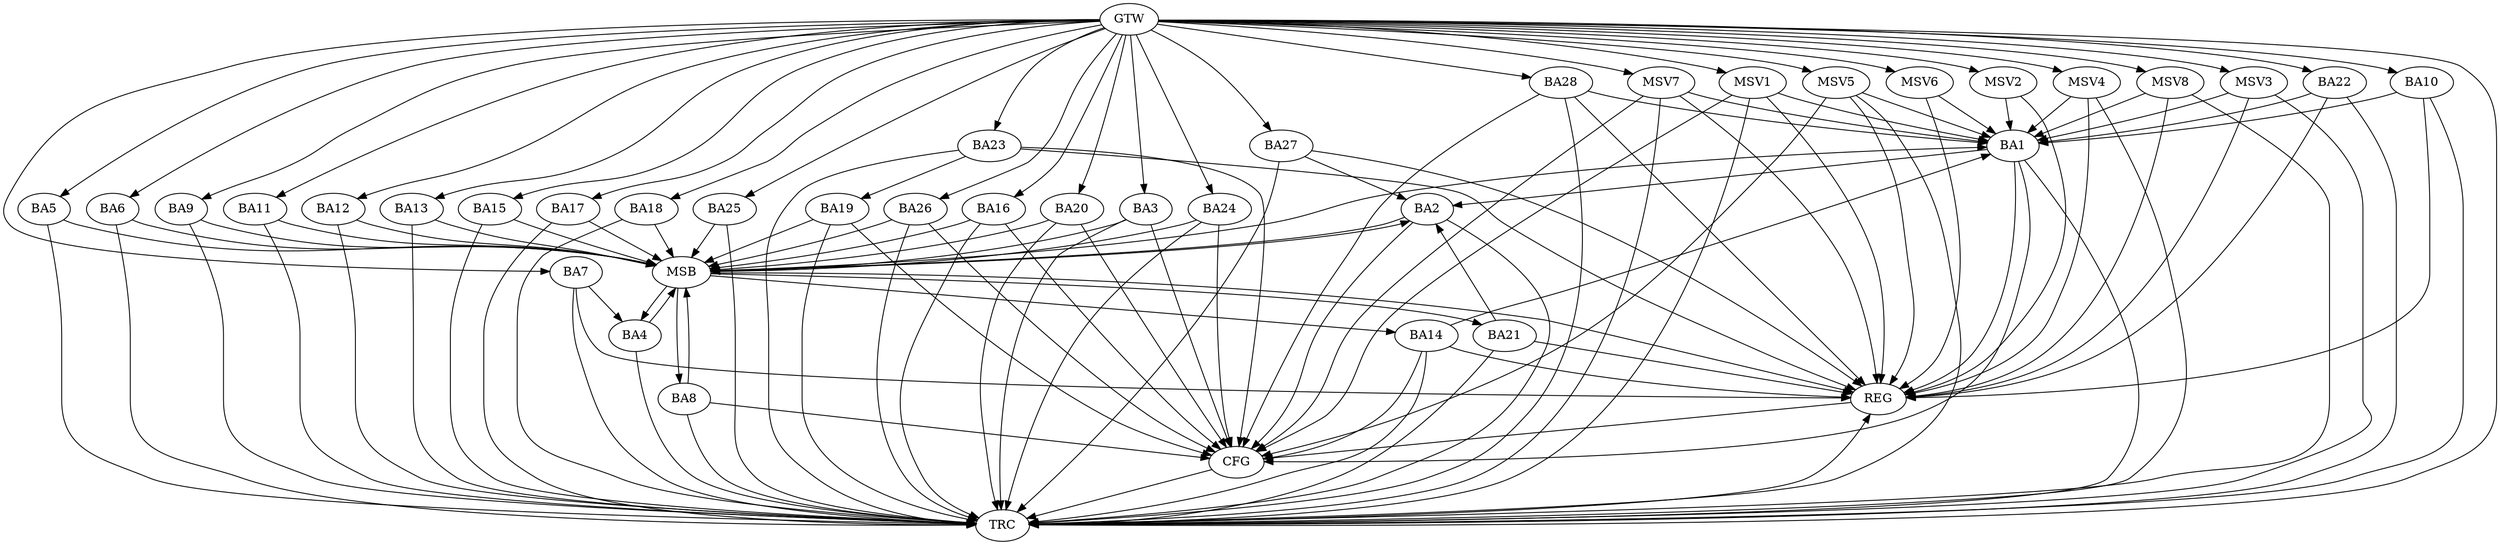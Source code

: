 strict digraph G {
  BA1 [ label="BA1" ];
  BA2 [ label="BA2" ];
  BA3 [ label="BA3" ];
  BA4 [ label="BA4" ];
  BA5 [ label="BA5" ];
  BA6 [ label="BA6" ];
  BA7 [ label="BA7" ];
  BA8 [ label="BA8" ];
  BA9 [ label="BA9" ];
  BA10 [ label="BA10" ];
  BA11 [ label="BA11" ];
  BA12 [ label="BA12" ];
  BA13 [ label="BA13" ];
  BA14 [ label="BA14" ];
  BA15 [ label="BA15" ];
  BA16 [ label="BA16" ];
  BA17 [ label="BA17" ];
  BA18 [ label="BA18" ];
  BA19 [ label="BA19" ];
  BA20 [ label="BA20" ];
  BA21 [ label="BA21" ];
  BA22 [ label="BA22" ];
  BA23 [ label="BA23" ];
  BA24 [ label="BA24" ];
  BA25 [ label="BA25" ];
  BA26 [ label="BA26" ];
  BA27 [ label="BA27" ];
  BA28 [ label="BA28" ];
  GTW [ label="GTW" ];
  REG [ label="REG" ];
  MSB [ label="MSB" ];
  CFG [ label="CFG" ];
  TRC [ label="TRC" ];
  MSV1 [ label="MSV1" ];
  MSV2 [ label="MSV2" ];
  MSV3 [ label="MSV3" ];
  MSV4 [ label="MSV4" ];
  MSV5 [ label="MSV5" ];
  MSV6 [ label="MSV6" ];
  MSV7 [ label="MSV7" ];
  MSV8 [ label="MSV8" ];
  BA1 -> BA2;
  BA7 -> BA4;
  BA10 -> BA1;
  BA14 -> BA1;
  BA21 -> BA2;
  BA22 -> BA1;
  BA23 -> BA19;
  BA27 -> BA2;
  BA28 -> BA1;
  GTW -> BA3;
  GTW -> BA5;
  GTW -> BA6;
  GTW -> BA7;
  GTW -> BA9;
  GTW -> BA10;
  GTW -> BA11;
  GTW -> BA12;
  GTW -> BA13;
  GTW -> BA15;
  GTW -> BA16;
  GTW -> BA17;
  GTW -> BA18;
  GTW -> BA20;
  GTW -> BA22;
  GTW -> BA23;
  GTW -> BA24;
  GTW -> BA25;
  GTW -> BA26;
  GTW -> BA27;
  GTW -> BA28;
  BA1 -> REG;
  BA7 -> REG;
  BA10 -> REG;
  BA14 -> REG;
  BA21 -> REG;
  BA22 -> REG;
  BA23 -> REG;
  BA27 -> REG;
  BA28 -> REG;
  BA2 -> MSB;
  MSB -> BA1;
  MSB -> REG;
  BA3 -> MSB;
  MSB -> BA2;
  BA4 -> MSB;
  BA5 -> MSB;
  BA6 -> MSB;
  BA8 -> MSB;
  BA9 -> MSB;
  MSB -> BA4;
  BA11 -> MSB;
  BA12 -> MSB;
  MSB -> BA8;
  BA13 -> MSB;
  BA15 -> MSB;
  BA16 -> MSB;
  BA17 -> MSB;
  BA18 -> MSB;
  BA19 -> MSB;
  BA20 -> MSB;
  MSB -> BA14;
  BA24 -> MSB;
  MSB -> BA21;
  BA25 -> MSB;
  BA26 -> MSB;
  BA19 -> CFG;
  BA1 -> CFG;
  BA24 -> CFG;
  BA16 -> CFG;
  BA26 -> CFG;
  BA2 -> CFG;
  BA28 -> CFG;
  BA20 -> CFG;
  BA14 -> CFG;
  BA8 -> CFG;
  BA3 -> CFG;
  BA23 -> CFG;
  REG -> CFG;
  BA1 -> TRC;
  BA2 -> TRC;
  BA3 -> TRC;
  BA4 -> TRC;
  BA5 -> TRC;
  BA6 -> TRC;
  BA7 -> TRC;
  BA8 -> TRC;
  BA9 -> TRC;
  BA10 -> TRC;
  BA11 -> TRC;
  BA12 -> TRC;
  BA13 -> TRC;
  BA14 -> TRC;
  BA15 -> TRC;
  BA16 -> TRC;
  BA17 -> TRC;
  BA18 -> TRC;
  BA19 -> TRC;
  BA20 -> TRC;
  BA21 -> TRC;
  BA22 -> TRC;
  BA23 -> TRC;
  BA24 -> TRC;
  BA25 -> TRC;
  BA26 -> TRC;
  BA27 -> TRC;
  BA28 -> TRC;
  GTW -> TRC;
  CFG -> TRC;
  TRC -> REG;
  MSV1 -> BA1;
  GTW -> MSV1;
  MSV1 -> REG;
  MSV1 -> TRC;
  MSV1 -> CFG;
  MSV2 -> BA1;
  MSV3 -> BA1;
  GTW -> MSV2;
  MSV2 -> REG;
  GTW -> MSV3;
  MSV3 -> REG;
  MSV3 -> TRC;
  MSV4 -> BA1;
  MSV5 -> BA1;
  MSV6 -> BA1;
  MSV7 -> BA1;
  GTW -> MSV4;
  MSV4 -> REG;
  MSV4 -> TRC;
  GTW -> MSV5;
  MSV5 -> REG;
  MSV5 -> TRC;
  MSV5 -> CFG;
  GTW -> MSV6;
  MSV6 -> REG;
  GTW -> MSV7;
  MSV7 -> REG;
  MSV7 -> TRC;
  MSV7 -> CFG;
  MSV8 -> BA1;
  GTW -> MSV8;
  MSV8 -> REG;
  MSV8 -> TRC;
}
